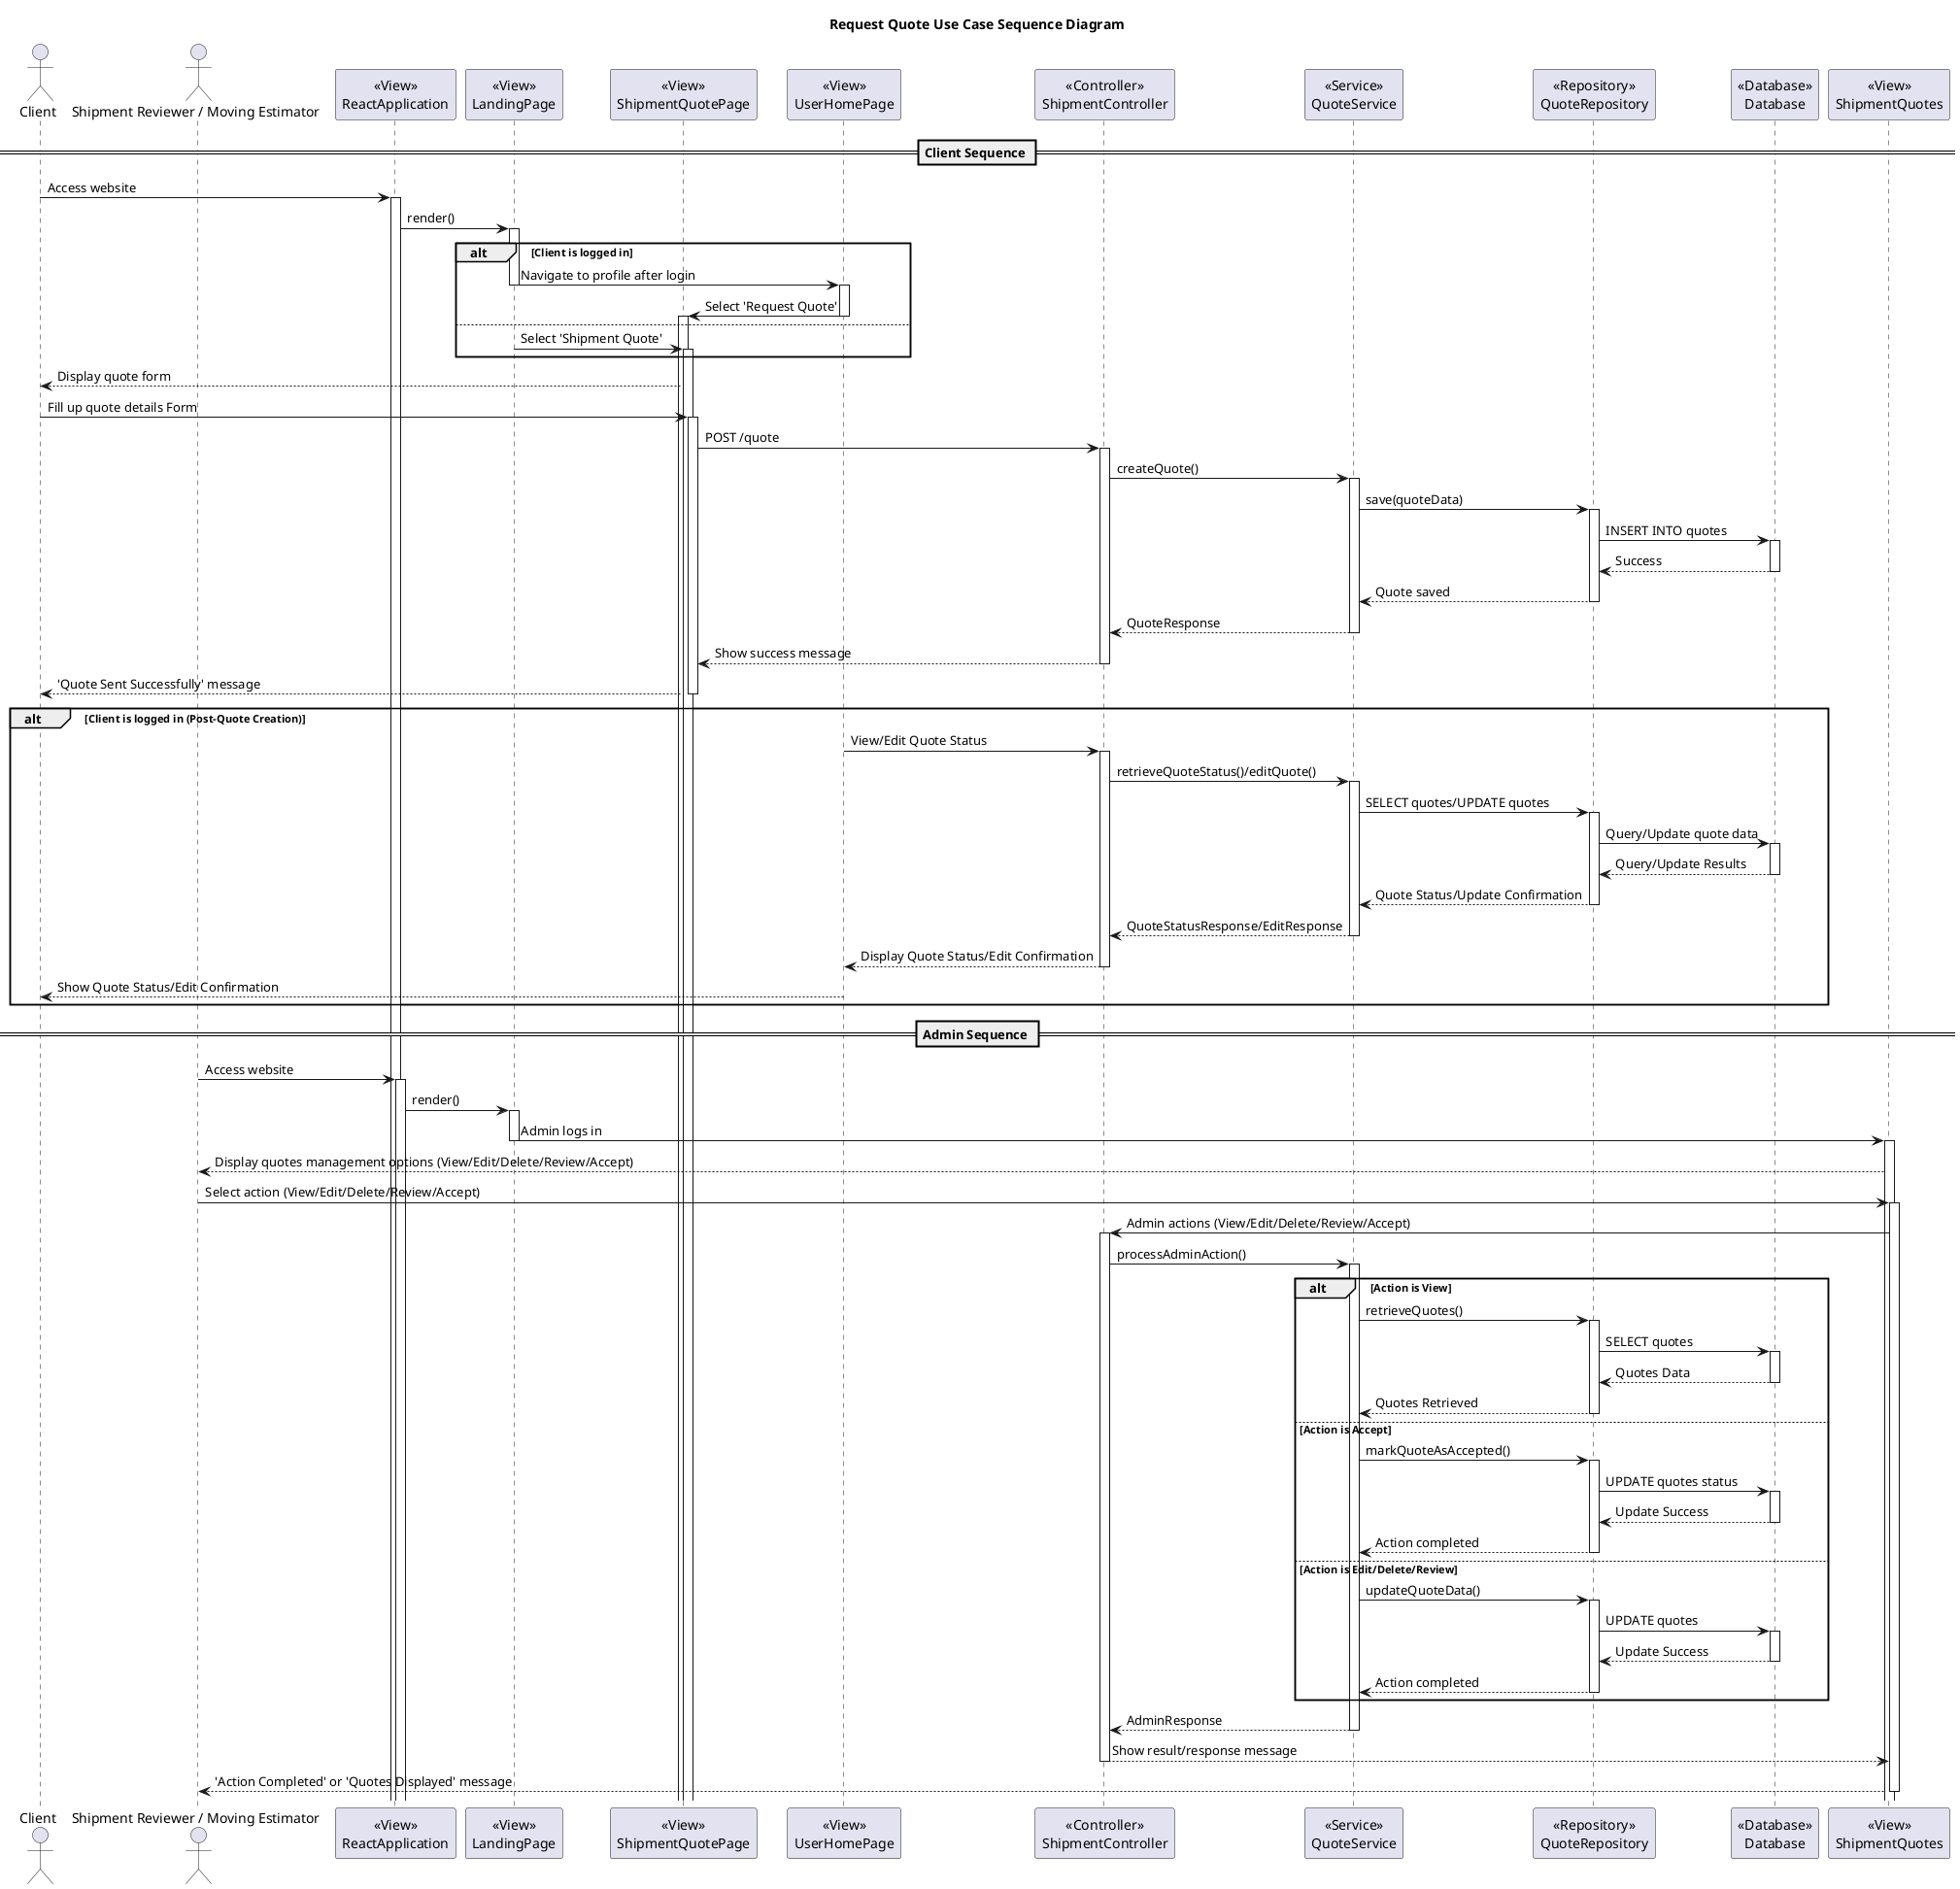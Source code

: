 @startuml
title Request Quote Use Case Sequence Diagram

actor Client
actor "Shipment Reviewer / Moving Estimator" as Admin

participant ReactApplication as "<<View>>\nReactApplication"
participant LandingPage as "<<View>>\nLandingPage"
participant ShipmentQuotePage as "<<View>>\nShipmentQuotePage"
participant UserHomePage as "<<View>>\nUserHomePage"
participant ShipmentController as "<<Controller>>\nShipmentController"
participant QuoteService as "<<Service>>\nQuoteService"
participant QuoteRepository as "<<Repository>>\nQuoteRepository"
participant Database as "<<Database>>\nDatabase"
participant ShipmentQuotes as "<<View>>\nShipmentQuotes"

== Client Sequence ==
Client -> ReactApplication : Access website
activate ReactApplication

ReactApplication -> LandingPage : render()
activate LandingPage

alt Client is logged in
    LandingPage -> UserHomePage : Navigate to profile after login
    deactivate LandingPage
    activate UserHomePage

    UserHomePage -> ShipmentQuotePage : Select 'Request Quote'
    deactivate UserHomePage
    activate ShipmentQuotePage
else
    LandingPage -> ShipmentQuotePage : Select 'Shipment Quote'
    deactivate LandingPage
    activate ShipmentQuotePage
end

ShipmentQuotePage --> Client : Display quote form
Client -> ShipmentQuotePage : Fill up quote details Form
activate ShipmentQuotePage

ShipmentQuotePage -> ShipmentController : POST /quote
activate ShipmentController

ShipmentController -> QuoteService : createQuote()
activate QuoteService

QuoteService -> QuoteRepository : save(quoteData)
activate QuoteRepository

QuoteRepository -> Database : INSERT INTO quotes
activate Database
Database --> QuoteRepository : Success
deactivate Database

QuoteRepository --> QuoteService : Quote saved
deactivate QuoteRepository

QuoteService --> ShipmentController : QuoteResponse
deactivate QuoteService

ShipmentController --> ShipmentQuotePage : Show success message
deactivate ShipmentController

ShipmentQuotePage --> Client : 'Quote Sent Successfully' message
deactivate ShipmentQuotePage

alt Client is logged in (Post-Quote Creation)
    UserHomePage -> ShipmentController : View/Edit Quote Status
    activate ShipmentController

    ShipmentController -> QuoteService : retrieveQuoteStatus()/editQuote()
    activate QuoteService

    QuoteService -> QuoteRepository : SELECT quotes/UPDATE quotes
    activate QuoteRepository

    QuoteRepository -> Database : Query/Update quote data
    activate Database
    Database --> QuoteRepository : Query/Update Results
    deactivate Database

    QuoteRepository --> QuoteService : Quote Status/Update Confirmation
    deactivate QuoteRepository

    QuoteService --> ShipmentController : QuoteStatusResponse/EditResponse
    deactivate QuoteService

    ShipmentController --> UserHomePage : Display Quote Status/Edit Confirmation
    deactivate ShipmentController

    UserHomePage --> Client : Show Quote Status/Edit Confirmation
    deactivate UserHomePage
end

== Admin Sequence ==
Admin -> ReactApplication : Access website
activate ReactApplication

ReactApplication -> LandingPage : render()
activate LandingPage

LandingPage -> ShipmentQuotes : Admin logs in
deactivate LandingPage
activate ShipmentQuotes

ShipmentQuotes --> Admin : Display quotes management options (View/Edit/Delete/Review/Accept)
Admin -> ShipmentQuotes : Select action (View/Edit/Delete/Review/Accept)
activate ShipmentQuotes

ShipmentQuotes -> ShipmentController : Admin actions (View/Edit/Delete/Review/Accept)
activate ShipmentController

ShipmentController -> QuoteService : processAdminAction()
activate QuoteService

alt Action is View
    QuoteService -> QuoteRepository : retrieveQuotes()
    activate QuoteRepository

    QuoteRepository -> Database : SELECT quotes
    activate Database
    Database --> QuoteRepository : Quotes Data
    deactivate Database

    QuoteRepository --> QuoteService : Quotes Retrieved
    deactivate QuoteRepository
else Action is Accept
    QuoteService -> QuoteRepository : markQuoteAsAccepted()
    activate QuoteRepository

    QuoteRepository -> Database : UPDATE quotes status
    activate Database
    Database --> QuoteRepository : Update Success
    deactivate Database

    QuoteRepository --> QuoteService : Action completed
    deactivate QuoteRepository
else Action is Edit/Delete/Review
    QuoteService -> QuoteRepository : updateQuoteData()
    activate QuoteRepository

    QuoteRepository -> Database : UPDATE quotes
    activate Database
    Database --> QuoteRepository : Update Success
    deactivate Database

    QuoteRepository --> QuoteService : Action completed
    deactivate QuoteRepository
end

QuoteService --> ShipmentController : AdminResponse
deactivate QuoteService

ShipmentController --> ShipmentQuotes : Show result/response message
deactivate ShipmentController

ShipmentQuotes --> Admin : 'Action Completed' or 'Quotes Displayed' message
deactivate ShipmentQuotes

@enduml
